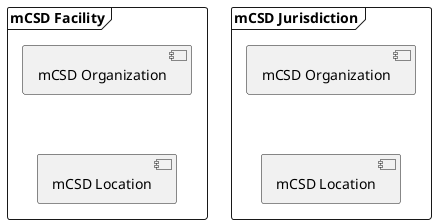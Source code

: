 ```plantuml
@startuml facilities-and-jurisdictions
skinparam componentStyle uml2
frame "mCSD Facility" {
  component forg as "mCSD Organization"
  component floc as "mCSD Location"
  forg -[hidden]-> floc 
}
frame "mCSD Jurisdiction" {
  component jorg as "mCSD Organization"
  component jloc as "mCSD Location"
  jorg -[hidden]-> jloc 
}
@enduml
```

```plantuml
@startuml multiple-hierarchies
skinparam componentStyle uml2
skinparam linetype ortho
frame state as "State (Jurisdiction)"
together {
  frame countya as "County A (Jurisdiction)"
  frame countyb as "County B (Jurisdiction)"
}
frame hospital as "Hospital (Facility)" 
frame clinica as "Clinic A (Facility)"
frame clinicb as "Clinic B (Facility)"
frame supplyhub as "State Supply Hub (Jurisdiction)"
frame depot as "Supply Depot (Jurisdiction)"
component report as "All Reporting (Organization)"
together {
  component hospreport as "Hospital Reporting (Organization)"
  component clinicreport as "Clinic Reporting (Organization)"
}
state <-- countya
state <-- countyb
countya <-- hospital
countya <-- clinica
countyb <-- clinicb
supplyhub <-- depot
depot <-- hospital
depot <-- clinica
depot <-- clinicb
report <-- hospreport
report <-- clinicreport
hospreport <-- hospital
clinicreport <-- clinica
clinicreport <-- clinicb
@enduml
```

```plantuml
@startuml simple-facility-registry-sequence
skinparam componentStyle uml2

participant "Facility Registry" as registry
participant "Health Management Information System" as hmis
participant "Mobile App" as mobile

group HMIS Querying Registry
hmis -> registry: <b>[ITI-90]</b> Find Matching Care Services Request
registry -> hmis: <b>[ITI-90]</b> Find Matching Care Services Response
end
group Mobile App Querying Registry
mobile -> registry: <b>[ITI-90]</b> Find Matching Care Services Request
registry -> mobile: <b>[ITI-90]</b> Find Matching Care Services Response
end

@enduml
```

```plantuml
@startuml simple-facility-services
skinparam componentStyle uml2
skinparam linetype ortho

node registry as "Facility Registry" {
  component forg as "mCSD Organization"
  component floc as "mCSD Location"
  component service as "mCSD HealthcareService"
  frame "mCSD Facility"
  frame "mCSD Jurisdiction"
}
together {
  node fms as "Facility Management System"
  node mobile as "Mobile App"
}
registry <--> fms 
registry <--> mobile 

@enduml
```

```plantuml
@startuml federated-facility-registry-sequence
skinparam componentStyle uml2
skinparam linetype ortho

participant "Central Facility Registry" as registry

participant "Facility Source A" as sourcea 
participant "Facility Source B" as sourceb 
participant "Facility Source C" as sourcec 

participant "Mobile App" as mobile 

group Registry Pulls Updates From Sources
registry -> sourcea: <b>[ITI-91]</b> Request Care Services Updates Request
sourcea -> registry: <b>[ITI-91]</b> Request Care Services Updates Response
registry -> sourceb: <b>[ITI-91]</b> Request Care Services Updates Request
sourceb -> registry: <b>[ITI-91]</b> Request Care Services Updates Response
registry -> sourcec: <b>[ITI-91]</b> Request Care Services Updates Request
sourcec -> registry: <b>[ITI-91]</b> Request Care Services Updates Response
end

group Source A Pulls Update from Registry
sourcea -> registry: <b>[ITI-91]</b> Request Care Services Updates Request
registry -> sourcea: <b>[ITI-91]</b> Request Care Services Updates Response
end

group Mobile App Querying Registry
mobile -> registry: <b>[ITI-90]</b> Find Matching Care Services Request
registry -> mobile: <b>[ITI-90]</b> Find Matching Care Services Response
end

@enduml
```

```plantuml
@startuml federated-facility-services
skinparam componentStyle uml2
skinparam linetype ortho
top to bottom direction

node registry as "Central Facility Registry" {
  component forg as "mCSD Organization"
  component floc as "mCSD Location"
  component service as "mCSD HealthcareService"
  frame "mCSD Facility"
  frame "mCSD Jurisdiction"
}

node source as "Facility Source"

node hwr as "Health Worker Registry"

node app as "Reporting App"


registry -[hidden]--> source
registry -[hidden]-> app

registry <--> source 
registry --> hwr 
registry <--> app 

@enduml
```

```plantuml
@startuml simple-practitioner-registry-sequence
skinparam componentStyle uml2

participant "Health Worker Registry" as registry
participant "Health Management Information System" as hmis
participant "Mobile App" as mobile

group HMIS Querying Registry
hmis -> registry: <b>[ITI-90]</b> Find Matching Care Services Request
registry -> hmis: <b>[ITI-90]</b> Find Matching Care Services Response
end
group Mobile App Querying Registry
mobile -> registry: <b>[ITI-90]</b> Find Matching Care Services Request
registry -> mobile: <b>[ITI-90]</b> Find Matching Care Services Response
end

@enduml
```

```plantuml
@startuml simple-practitioner-services
skinparam componentStyle uml2
skinparam linetype ortho

node registry as "Health Worker Registry" {
  component prac as "mCSD Practitioner"
  component prole as "mCSD PractitionerRole"
  component service as "mCSD HealthcareService"
}
together {
  node hmis as "Health Management Information System"
  node mobile as "Mobile App"
}
registry <--> hmis 
registry <--> mobile 

@enduml
```

```plantuml
@startuml federated-practitioner-registry-sequence
skinparam componentStyle uml2
skinparam linetype ortho

participant "Central Health Worker Registry" as registry

participant "Medical Licensing Board" as sourcea 
participant "Nursing Licensing Board" as sourceb 
participant "Medical University" as sourcec 

participant "Mobile App" as mobile 

group Registry Pulls Updates From Sources
registry -> sourcea: <b>[ITI-91]</b> Request Care Services Updates Request
sourcea -> registry: <b>[ITI-91]</b> Request Care Services Updates Response
registry -> sourceb: <b>[ITI-91]</b> Request Care Services Updates Request
sourceb -> registry: <b>[ITI-91]</b> Request Care Services Updates Response
registry -> sourcec: <b>[ITI-91]</b> Request Care Services Updates Request
sourcec -> registry: <b>[ITI-91]</b> Request Care Services Updates Response
end

group Medical Licensing Board Pulls Update from Registry
sourcea -> registry: <b>[ITI-91]</b> Request Care Services Updates Request
registry -> sourcea: <b>[ITI-91]</b> Request Care Services Updates Response
end

group Mobile App Querying Registry
mobile -> registry: <b>[ITI-90]</b> Find Matching Care Services Request
registry -> mobile: <b>[ITI-90]</b> Find Matching Care Services Response
end

@enduml
```

```plantuml
@startuml federated-practitioner-services
skinparam componentStyle uml2
skinparam linetype ortho
top to bottom direction

node registry as "Central Health Worker Registry" {
  component prac as "mCSD Practitioner"
  component prole as "mCSD PractitionerRole"
  component service as "mCSD HealthcareService"
}

node source as "Health Worker Source"

node hwr as "Health Worker Registry"

node app as "Reporting App"


registry -[hidden]--> source
registry -[hidden]-> app

registry <--> source 
registry --> hwr 
registry <--> app 

@enduml
```

```plantuml
@startuml federated-care-registry-sequence
skinparam componentStyle uml2
skinparam linetype ortho

participant "Care Services Registry" as registry

participant "Facility Registry" as sourcea 
participant "Health Worker Registry" as sourceb 

participant "Mobile App" as mobile 

group Registry Pulls Updates From Sources
registry -> sourcea: <b>[ITI-91]</b> Request Care Services Updates Request
sourcea -> registry: <b>[ITI-91]</b> Request Care Services Updates Response
registry -> sourceb: <b>[ITI-91]</b> Request Care Services Updates Request
sourceb -> registry: <b>[ITI-91]</b> Request Care Services Updates Response
end

group Facility Registry Pulls Update from Care Services Registry
sourcea -> registry: <b>[ITI-91]</b> Request Care Services Updates Request
registry -> sourcea: <b>[ITI-91]</b> Request Care Services Updates Response
end

group Mobile App Querying Registry
mobile -> registry: <b>[ITI-90]</b> Find Matching Care Services Request
registry -> mobile: <b>[ITI-90]</b> Find Matching Care Services Response
end

@enduml
```

```plantuml
@startuml federated-care-registry-services
skinparam componentStyle uml2
skinparam linetype ortho

node registry as "Care Services Registry" {
  component forg as "mCSD Organization"
  component floc as "mCSD Location"
  component prac as "mCSD Practitioner"
  component prole as "mCSD PractitionerRole"
  component service as "mCSD HealthcareService"
  frame "mCSD Facility"
  frame "mCSD Jurisdiction"
}

together {
  node sourcea as "Facility Registry"
  node sourceb as "Health Worker Registry"
}

node mobile as "Mobile App"

registry -[hidden]--> sourcea
registry -[hidden]-> mobile

registry <--> sourcea 
registry <--> sourceb 

registry <--> mobile 

@enduml
```